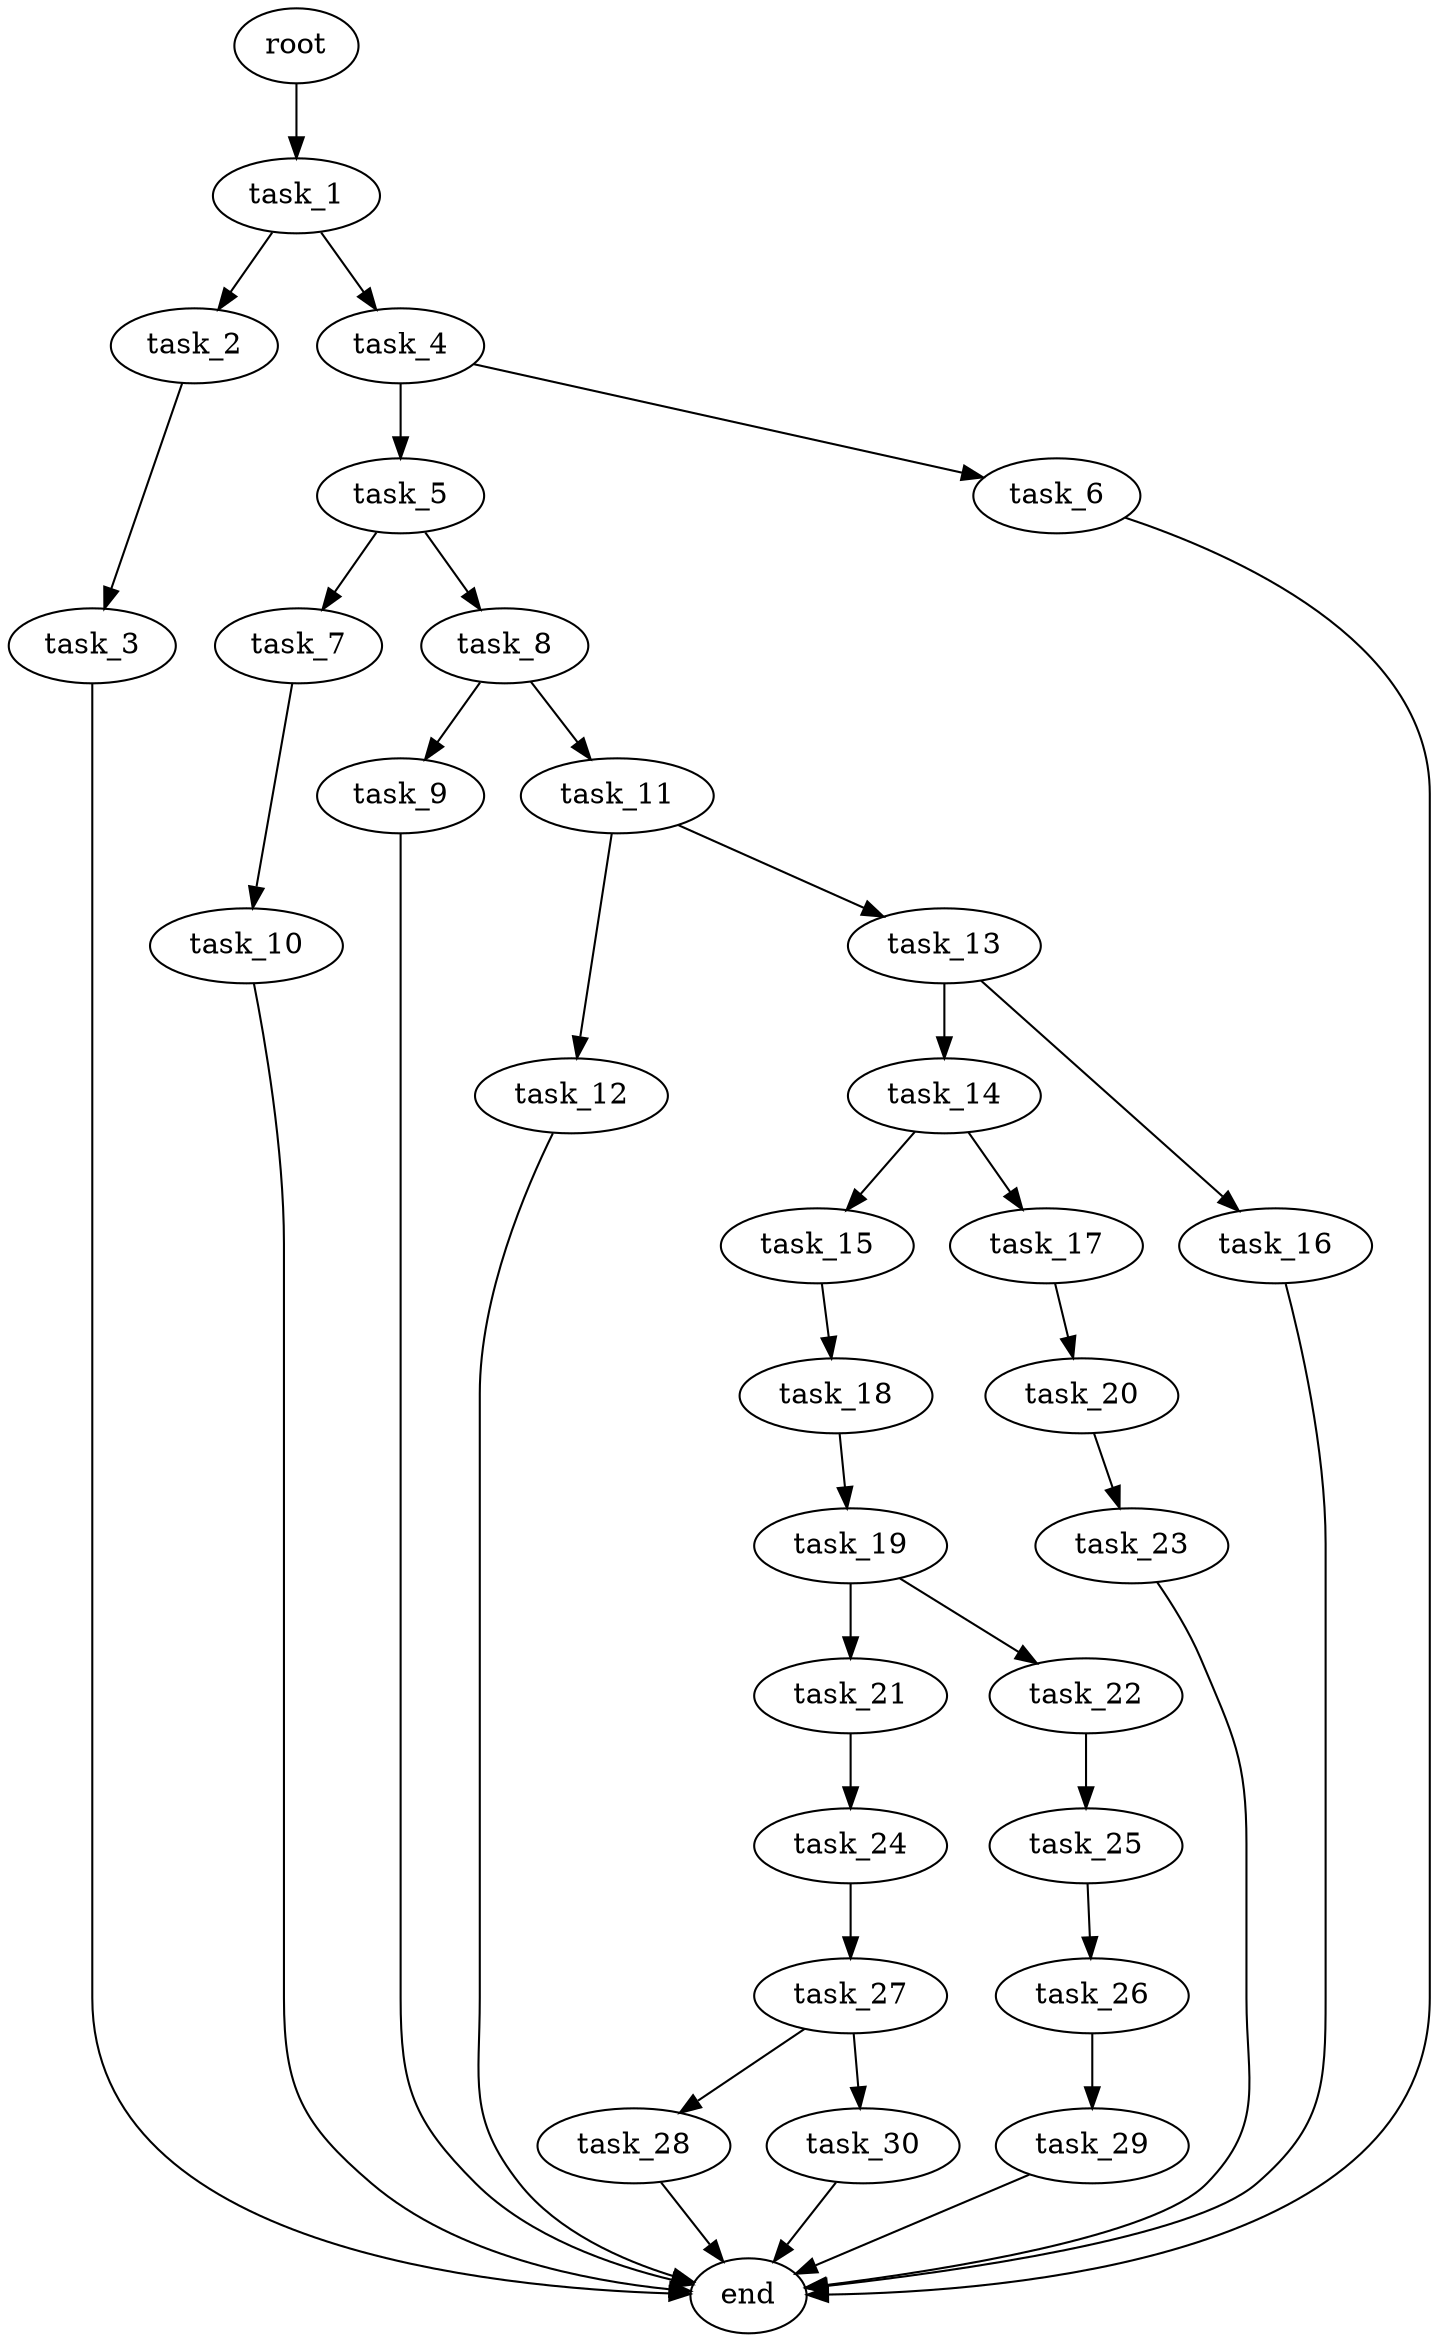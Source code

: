 digraph G {
  root [size="0.000000e+00"];
  task_1 [size="2.836761e+09"];
  task_2 [size="8.796192e+09"];
  task_3 [size="2.645726e+09"];
  task_4 [size="8.385003e+09"];
  task_5 [size="7.951587e+09"];
  task_6 [size="4.147751e+09"];
  task_7 [size="2.416303e+09"];
  task_8 [size="9.001972e+09"];
  task_9 [size="4.146152e+09"];
  task_10 [size="1.562851e+08"];
  task_11 [size="1.534600e+09"];
  task_12 [size="3.744683e+09"];
  task_13 [size="8.167253e+09"];
  task_14 [size="8.200524e+09"];
  task_15 [size="5.999857e+09"];
  task_16 [size="3.351564e+09"];
  task_17 [size="9.591647e+09"];
  task_18 [size="9.928298e+09"];
  task_19 [size="2.419069e+09"];
  task_20 [size="9.734930e+09"];
  task_21 [size="1.927411e+09"];
  task_22 [size="6.444699e+09"];
  task_23 [size="8.285670e+09"];
  task_24 [size="8.013515e+09"];
  task_25 [size="5.778958e+09"];
  task_26 [size="1.289576e+09"];
  task_27 [size="6.363099e+09"];
  task_28 [size="9.773579e+09"];
  task_29 [size="1.737999e+09"];
  task_30 [size="9.041810e+09"];
  end [size="0.000000e+00"];

  root -> task_1 [size="1.000000e-12"];
  task_1 -> task_2 [size="8.796192e+08"];
  task_1 -> task_4 [size="8.385003e+08"];
  task_2 -> task_3 [size="2.645726e+08"];
  task_3 -> end [size="1.000000e-12"];
  task_4 -> task_5 [size="7.951587e+08"];
  task_4 -> task_6 [size="4.147751e+08"];
  task_5 -> task_7 [size="2.416303e+08"];
  task_5 -> task_8 [size="9.001972e+08"];
  task_6 -> end [size="1.000000e-12"];
  task_7 -> task_10 [size="1.562851e+07"];
  task_8 -> task_9 [size="4.146152e+08"];
  task_8 -> task_11 [size="1.534600e+08"];
  task_9 -> end [size="1.000000e-12"];
  task_10 -> end [size="1.000000e-12"];
  task_11 -> task_12 [size="3.744683e+08"];
  task_11 -> task_13 [size="8.167253e+08"];
  task_12 -> end [size="1.000000e-12"];
  task_13 -> task_14 [size="8.200524e+08"];
  task_13 -> task_16 [size="3.351564e+08"];
  task_14 -> task_15 [size="5.999857e+08"];
  task_14 -> task_17 [size="9.591647e+08"];
  task_15 -> task_18 [size="9.928298e+08"];
  task_16 -> end [size="1.000000e-12"];
  task_17 -> task_20 [size="9.734930e+08"];
  task_18 -> task_19 [size="2.419069e+08"];
  task_19 -> task_21 [size="1.927411e+08"];
  task_19 -> task_22 [size="6.444699e+08"];
  task_20 -> task_23 [size="8.285670e+08"];
  task_21 -> task_24 [size="8.013515e+08"];
  task_22 -> task_25 [size="5.778958e+08"];
  task_23 -> end [size="1.000000e-12"];
  task_24 -> task_27 [size="6.363099e+08"];
  task_25 -> task_26 [size="1.289576e+08"];
  task_26 -> task_29 [size="1.737999e+08"];
  task_27 -> task_28 [size="9.773579e+08"];
  task_27 -> task_30 [size="9.041810e+08"];
  task_28 -> end [size="1.000000e-12"];
  task_29 -> end [size="1.000000e-12"];
  task_30 -> end [size="1.000000e-12"];
}
